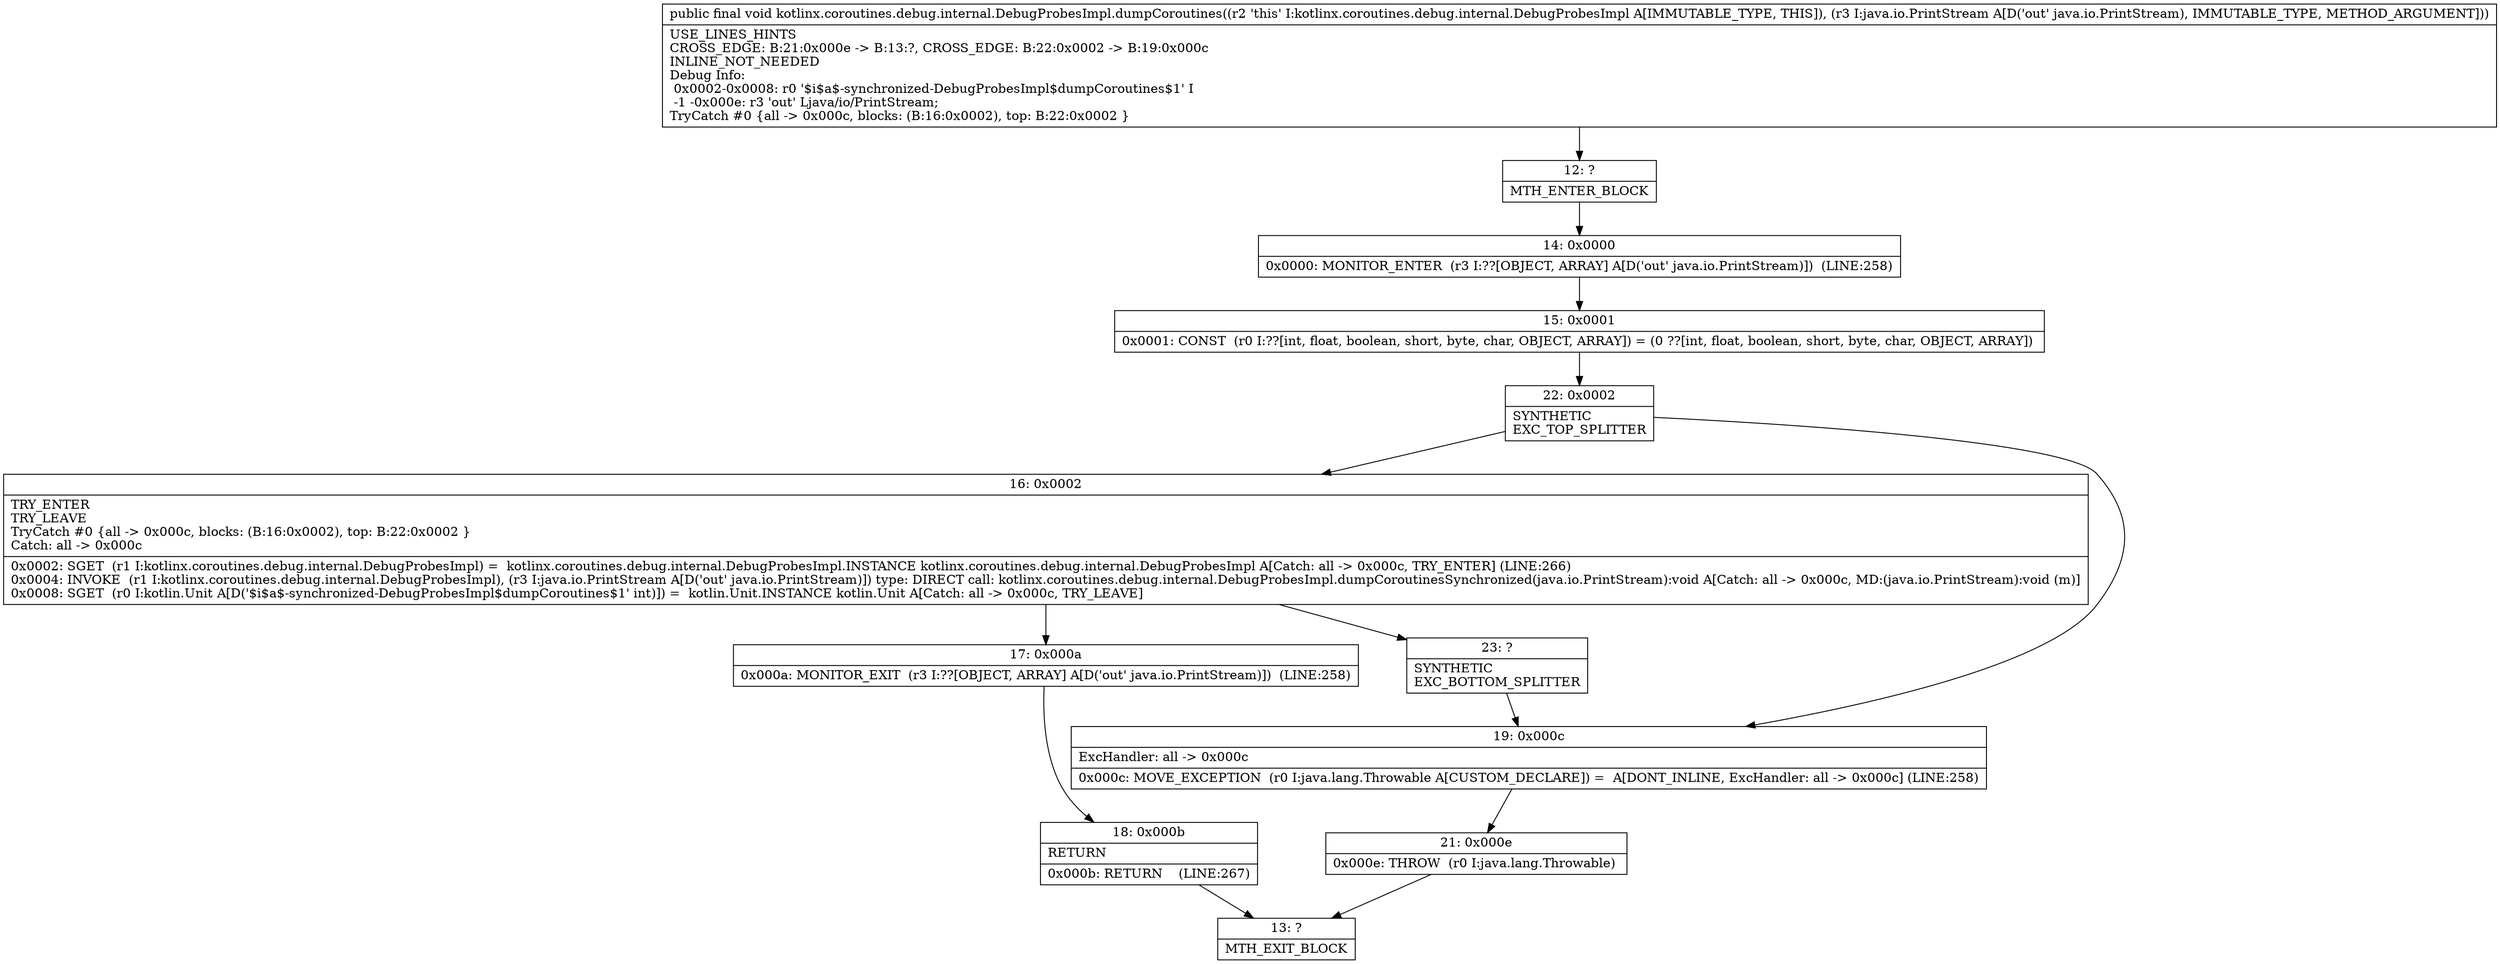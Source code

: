 digraph "CFG forkotlinx.coroutines.debug.internal.DebugProbesImpl.dumpCoroutines(Ljava\/io\/PrintStream;)V" {
Node_12 [shape=record,label="{12\:\ ?|MTH_ENTER_BLOCK\l}"];
Node_14 [shape=record,label="{14\:\ 0x0000|0x0000: MONITOR_ENTER  (r3 I:??[OBJECT, ARRAY] A[D('out' java.io.PrintStream)])  (LINE:258)\l}"];
Node_15 [shape=record,label="{15\:\ 0x0001|0x0001: CONST  (r0 I:??[int, float, boolean, short, byte, char, OBJECT, ARRAY]) = (0 ??[int, float, boolean, short, byte, char, OBJECT, ARRAY]) \l}"];
Node_22 [shape=record,label="{22\:\ 0x0002|SYNTHETIC\lEXC_TOP_SPLITTER\l}"];
Node_16 [shape=record,label="{16\:\ 0x0002|TRY_ENTER\lTRY_LEAVE\lTryCatch #0 \{all \-\> 0x000c, blocks: (B:16:0x0002), top: B:22:0x0002 \}\lCatch: all \-\> 0x000c\l|0x0002: SGET  (r1 I:kotlinx.coroutines.debug.internal.DebugProbesImpl) =  kotlinx.coroutines.debug.internal.DebugProbesImpl.INSTANCE kotlinx.coroutines.debug.internal.DebugProbesImpl A[Catch: all \-\> 0x000c, TRY_ENTER] (LINE:266)\l0x0004: INVOKE  (r1 I:kotlinx.coroutines.debug.internal.DebugProbesImpl), (r3 I:java.io.PrintStream A[D('out' java.io.PrintStream)]) type: DIRECT call: kotlinx.coroutines.debug.internal.DebugProbesImpl.dumpCoroutinesSynchronized(java.io.PrintStream):void A[Catch: all \-\> 0x000c, MD:(java.io.PrintStream):void (m)]\l0x0008: SGET  (r0 I:kotlin.Unit A[D('$i$a$\-synchronized\-DebugProbesImpl$dumpCoroutines$1' int)]) =  kotlin.Unit.INSTANCE kotlin.Unit A[Catch: all \-\> 0x000c, TRY_LEAVE]\l}"];
Node_17 [shape=record,label="{17\:\ 0x000a|0x000a: MONITOR_EXIT  (r3 I:??[OBJECT, ARRAY] A[D('out' java.io.PrintStream)])  (LINE:258)\l}"];
Node_18 [shape=record,label="{18\:\ 0x000b|RETURN\l|0x000b: RETURN    (LINE:267)\l}"];
Node_13 [shape=record,label="{13\:\ ?|MTH_EXIT_BLOCK\l}"];
Node_23 [shape=record,label="{23\:\ ?|SYNTHETIC\lEXC_BOTTOM_SPLITTER\l}"];
Node_19 [shape=record,label="{19\:\ 0x000c|ExcHandler: all \-\> 0x000c\l|0x000c: MOVE_EXCEPTION  (r0 I:java.lang.Throwable A[CUSTOM_DECLARE]) =  A[DONT_INLINE, ExcHandler: all \-\> 0x000c] (LINE:258)\l}"];
Node_21 [shape=record,label="{21\:\ 0x000e|0x000e: THROW  (r0 I:java.lang.Throwable) \l}"];
MethodNode[shape=record,label="{public final void kotlinx.coroutines.debug.internal.DebugProbesImpl.dumpCoroutines((r2 'this' I:kotlinx.coroutines.debug.internal.DebugProbesImpl A[IMMUTABLE_TYPE, THIS]), (r3 I:java.io.PrintStream A[D('out' java.io.PrintStream), IMMUTABLE_TYPE, METHOD_ARGUMENT]))  | USE_LINES_HINTS\lCROSS_EDGE: B:21:0x000e \-\> B:13:?, CROSS_EDGE: B:22:0x0002 \-\> B:19:0x000c\lINLINE_NOT_NEEDED\lDebug Info:\l  0x0002\-0x0008: r0 '$i$a$\-synchronized\-DebugProbesImpl$dumpCoroutines$1' I\l  \-1 \-0x000e: r3 'out' Ljava\/io\/PrintStream;\lTryCatch #0 \{all \-\> 0x000c, blocks: (B:16:0x0002), top: B:22:0x0002 \}\l}"];
MethodNode -> Node_12;Node_12 -> Node_14;
Node_14 -> Node_15;
Node_15 -> Node_22;
Node_22 -> Node_16;
Node_22 -> Node_19;
Node_16 -> Node_17;
Node_16 -> Node_23;
Node_17 -> Node_18;
Node_18 -> Node_13;
Node_23 -> Node_19;
Node_19 -> Node_21;
Node_21 -> Node_13;
}

